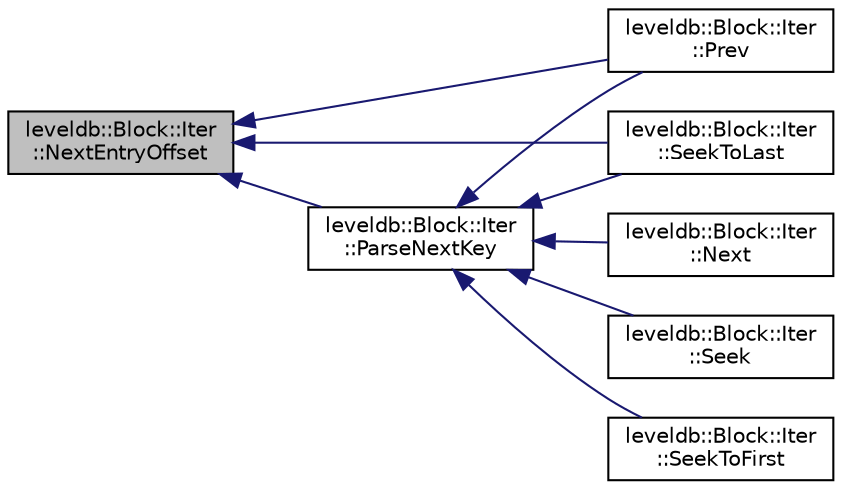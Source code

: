 digraph "leveldb::Block::Iter::NextEntryOffset"
{
  edge [fontname="Helvetica",fontsize="10",labelfontname="Helvetica",labelfontsize="10"];
  node [fontname="Helvetica",fontsize="10",shape=record];
  rankdir="LR";
  Node1 [label="leveldb::Block::Iter\l::NextEntryOffset",height=0.2,width=0.4,color="black", fillcolor="grey75", style="filled" fontcolor="black"];
  Node1 -> Node2 [dir="back",color="midnightblue",fontsize="10",style="solid",fontname="Helvetica"];
  Node2 [label="leveldb::Block::Iter\l::Prev",height=0.2,width=0.4,color="black", fillcolor="white", style="filled",URL="$classleveldb_1_1_block_1_1_iter.html#a096747ff77d5090579fe4cd4e464a3c9"];
  Node1 -> Node3 [dir="back",color="midnightblue",fontsize="10",style="solid",fontname="Helvetica"];
  Node3 [label="leveldb::Block::Iter\l::SeekToLast",height=0.2,width=0.4,color="black", fillcolor="white", style="filled",URL="$classleveldb_1_1_block_1_1_iter.html#a3007d98d17a03138c629fc2b2eb56204"];
  Node1 -> Node4 [dir="back",color="midnightblue",fontsize="10",style="solid",fontname="Helvetica"];
  Node4 [label="leveldb::Block::Iter\l::ParseNextKey",height=0.2,width=0.4,color="black", fillcolor="white", style="filled",URL="$classleveldb_1_1_block_1_1_iter.html#abb8c89f7256e79148d942ddbc4351775"];
  Node4 -> Node5 [dir="back",color="midnightblue",fontsize="10",style="solid",fontname="Helvetica"];
  Node5 [label="leveldb::Block::Iter\l::Next",height=0.2,width=0.4,color="black", fillcolor="white", style="filled",URL="$classleveldb_1_1_block_1_1_iter.html#a27dacbefa903333a5ad003ccd3e424b6"];
  Node4 -> Node2 [dir="back",color="midnightblue",fontsize="10",style="solid",fontname="Helvetica"];
  Node4 -> Node6 [dir="back",color="midnightblue",fontsize="10",style="solid",fontname="Helvetica"];
  Node6 [label="leveldb::Block::Iter\l::Seek",height=0.2,width=0.4,color="black", fillcolor="white", style="filled",URL="$classleveldb_1_1_block_1_1_iter.html#a3dcefc0609937b33c046ac7fafb52ad7"];
  Node4 -> Node7 [dir="back",color="midnightblue",fontsize="10",style="solid",fontname="Helvetica"];
  Node7 [label="leveldb::Block::Iter\l::SeekToFirst",height=0.2,width=0.4,color="black", fillcolor="white", style="filled",URL="$classleveldb_1_1_block_1_1_iter.html#aecc19bb6d8a219e7fb8e695fb5b57bd3"];
  Node4 -> Node3 [dir="back",color="midnightblue",fontsize="10",style="solid",fontname="Helvetica"];
}

